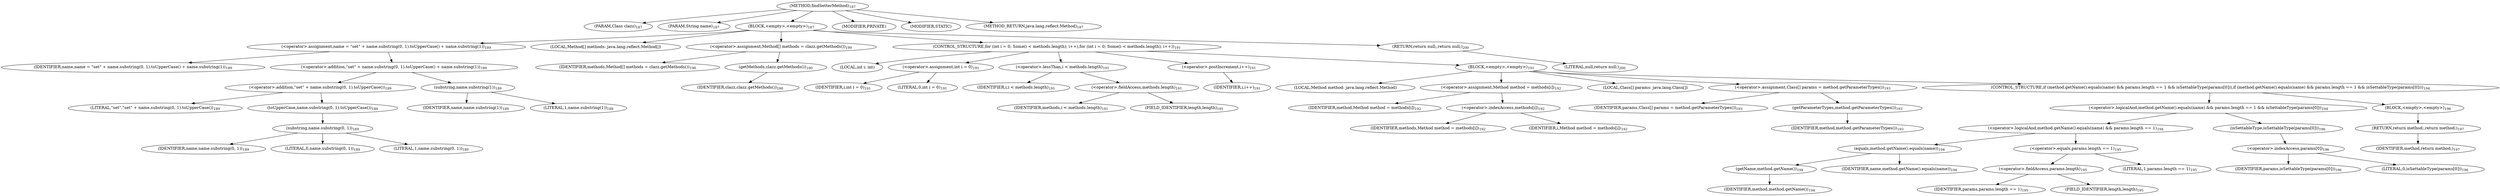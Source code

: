 digraph "findSetterMethod" {  
"552" [label = <(METHOD,findSetterMethod)<SUB>187</SUB>> ]
"553" [label = <(PARAM,Class clazz)<SUB>187</SUB>> ]
"554" [label = <(PARAM,String name)<SUB>187</SUB>> ]
"555" [label = <(BLOCK,&lt;empty&gt;,&lt;empty&gt;)<SUB>187</SUB>> ]
"556" [label = <(&lt;operator&gt;.assignment,name = &quot;set&quot; + name.substring(0, 1).toUpperCase() + name.substring(1))<SUB>189</SUB>> ]
"557" [label = <(IDENTIFIER,name,name = &quot;set&quot; + name.substring(0, 1).toUpperCase() + name.substring(1))<SUB>189</SUB>> ]
"558" [label = <(&lt;operator&gt;.addition,&quot;set&quot; + name.substring(0, 1).toUpperCase() + name.substring(1))<SUB>189</SUB>> ]
"559" [label = <(&lt;operator&gt;.addition,&quot;set&quot; + name.substring(0, 1).toUpperCase())<SUB>189</SUB>> ]
"560" [label = <(LITERAL,&quot;set&quot;,&quot;set&quot; + name.substring(0, 1).toUpperCase())<SUB>189</SUB>> ]
"561" [label = <(toUpperCase,name.substring(0, 1).toUpperCase())<SUB>189</SUB>> ]
"562" [label = <(substring,name.substring(0, 1))<SUB>189</SUB>> ]
"563" [label = <(IDENTIFIER,name,name.substring(0, 1))<SUB>189</SUB>> ]
"564" [label = <(LITERAL,0,name.substring(0, 1))<SUB>189</SUB>> ]
"565" [label = <(LITERAL,1,name.substring(0, 1))<SUB>189</SUB>> ]
"566" [label = <(substring,name.substring(1))<SUB>189</SUB>> ]
"567" [label = <(IDENTIFIER,name,name.substring(1))<SUB>189</SUB>> ]
"568" [label = <(LITERAL,1,name.substring(1))<SUB>189</SUB>> ]
"569" [label = <(LOCAL,Method[] methods: java.lang.reflect.Method[])> ]
"570" [label = <(&lt;operator&gt;.assignment,Method[] methods = clazz.getMethods())<SUB>190</SUB>> ]
"571" [label = <(IDENTIFIER,methods,Method[] methods = clazz.getMethods())<SUB>190</SUB>> ]
"572" [label = <(getMethods,clazz.getMethods())<SUB>190</SUB>> ]
"573" [label = <(IDENTIFIER,clazz,clazz.getMethods())<SUB>190</SUB>> ]
"574" [label = <(CONTROL_STRUCTURE,for (int i = 0; Some(i &lt; methods.length); i++),for (int i = 0; Some(i &lt; methods.length); i++))<SUB>191</SUB>> ]
"575" [label = <(LOCAL,int i: int)> ]
"576" [label = <(&lt;operator&gt;.assignment,int i = 0)<SUB>191</SUB>> ]
"577" [label = <(IDENTIFIER,i,int i = 0)<SUB>191</SUB>> ]
"578" [label = <(LITERAL,0,int i = 0)<SUB>191</SUB>> ]
"579" [label = <(&lt;operator&gt;.lessThan,i &lt; methods.length)<SUB>191</SUB>> ]
"580" [label = <(IDENTIFIER,i,i &lt; methods.length)<SUB>191</SUB>> ]
"581" [label = <(&lt;operator&gt;.fieldAccess,methods.length)<SUB>191</SUB>> ]
"582" [label = <(IDENTIFIER,methods,i &lt; methods.length)<SUB>191</SUB>> ]
"583" [label = <(FIELD_IDENTIFIER,length,length)<SUB>191</SUB>> ]
"584" [label = <(&lt;operator&gt;.postIncrement,i++)<SUB>191</SUB>> ]
"585" [label = <(IDENTIFIER,i,i++)<SUB>191</SUB>> ]
"586" [label = <(BLOCK,&lt;empty&gt;,&lt;empty&gt;)<SUB>191</SUB>> ]
"587" [label = <(LOCAL,Method method: java.lang.reflect.Method)> ]
"588" [label = <(&lt;operator&gt;.assignment,Method method = methods[i])<SUB>192</SUB>> ]
"589" [label = <(IDENTIFIER,method,Method method = methods[i])<SUB>192</SUB>> ]
"590" [label = <(&lt;operator&gt;.indexAccess,methods[i])<SUB>192</SUB>> ]
"591" [label = <(IDENTIFIER,methods,Method method = methods[i])<SUB>192</SUB>> ]
"592" [label = <(IDENTIFIER,i,Method method = methods[i])<SUB>192</SUB>> ]
"593" [label = <(LOCAL,Class[] params: java.lang.Class[])> ]
"594" [label = <(&lt;operator&gt;.assignment,Class[] params = method.getParameterTypes())<SUB>193</SUB>> ]
"595" [label = <(IDENTIFIER,params,Class[] params = method.getParameterTypes())<SUB>193</SUB>> ]
"596" [label = <(getParameterTypes,method.getParameterTypes())<SUB>193</SUB>> ]
"597" [label = <(IDENTIFIER,method,method.getParameterTypes())<SUB>193</SUB>> ]
"598" [label = <(CONTROL_STRUCTURE,if (method.getName().equals(name) &amp;&amp; params.length == 1 &amp;&amp; isSettableType(params[0])),if (method.getName().equals(name) &amp;&amp; params.length == 1 &amp;&amp; isSettableType(params[0])))<SUB>194</SUB>> ]
"599" [label = <(&lt;operator&gt;.logicalAnd,method.getName().equals(name) &amp;&amp; params.length == 1 &amp;&amp; isSettableType(params[0]))<SUB>194</SUB>> ]
"600" [label = <(&lt;operator&gt;.logicalAnd,method.getName().equals(name) &amp;&amp; params.length == 1)<SUB>194</SUB>> ]
"601" [label = <(equals,method.getName().equals(name))<SUB>194</SUB>> ]
"602" [label = <(getName,method.getName())<SUB>194</SUB>> ]
"603" [label = <(IDENTIFIER,method,method.getName())<SUB>194</SUB>> ]
"604" [label = <(IDENTIFIER,name,method.getName().equals(name))<SUB>194</SUB>> ]
"605" [label = <(&lt;operator&gt;.equals,params.length == 1)<SUB>195</SUB>> ]
"606" [label = <(&lt;operator&gt;.fieldAccess,params.length)<SUB>195</SUB>> ]
"607" [label = <(IDENTIFIER,params,params.length == 1)<SUB>195</SUB>> ]
"608" [label = <(FIELD_IDENTIFIER,length,length)<SUB>195</SUB>> ]
"609" [label = <(LITERAL,1,params.length == 1)<SUB>195</SUB>> ]
"610" [label = <(isSettableType,isSettableType(params[0]))<SUB>196</SUB>> ]
"611" [label = <(&lt;operator&gt;.indexAccess,params[0])<SUB>196</SUB>> ]
"612" [label = <(IDENTIFIER,params,isSettableType(params[0]))<SUB>196</SUB>> ]
"613" [label = <(LITERAL,0,isSettableType(params[0]))<SUB>196</SUB>> ]
"614" [label = <(BLOCK,&lt;empty&gt;,&lt;empty&gt;)<SUB>196</SUB>> ]
"615" [label = <(RETURN,return method;,return method;)<SUB>197</SUB>> ]
"616" [label = <(IDENTIFIER,method,return method;)<SUB>197</SUB>> ]
"617" [label = <(RETURN,return null;,return null;)<SUB>200</SUB>> ]
"618" [label = <(LITERAL,null,return null;)<SUB>200</SUB>> ]
"619" [label = <(MODIFIER,PRIVATE)> ]
"620" [label = <(MODIFIER,STATIC)> ]
"621" [label = <(METHOD_RETURN,java.lang.reflect.Method)<SUB>187</SUB>> ]
  "552" -> "553" 
  "552" -> "554" 
  "552" -> "555" 
  "552" -> "619" 
  "552" -> "620" 
  "552" -> "621" 
  "555" -> "556" 
  "555" -> "569" 
  "555" -> "570" 
  "555" -> "574" 
  "555" -> "617" 
  "556" -> "557" 
  "556" -> "558" 
  "558" -> "559" 
  "558" -> "566" 
  "559" -> "560" 
  "559" -> "561" 
  "561" -> "562" 
  "562" -> "563" 
  "562" -> "564" 
  "562" -> "565" 
  "566" -> "567" 
  "566" -> "568" 
  "570" -> "571" 
  "570" -> "572" 
  "572" -> "573" 
  "574" -> "575" 
  "574" -> "576" 
  "574" -> "579" 
  "574" -> "584" 
  "574" -> "586" 
  "576" -> "577" 
  "576" -> "578" 
  "579" -> "580" 
  "579" -> "581" 
  "581" -> "582" 
  "581" -> "583" 
  "584" -> "585" 
  "586" -> "587" 
  "586" -> "588" 
  "586" -> "593" 
  "586" -> "594" 
  "586" -> "598" 
  "588" -> "589" 
  "588" -> "590" 
  "590" -> "591" 
  "590" -> "592" 
  "594" -> "595" 
  "594" -> "596" 
  "596" -> "597" 
  "598" -> "599" 
  "598" -> "614" 
  "599" -> "600" 
  "599" -> "610" 
  "600" -> "601" 
  "600" -> "605" 
  "601" -> "602" 
  "601" -> "604" 
  "602" -> "603" 
  "605" -> "606" 
  "605" -> "609" 
  "606" -> "607" 
  "606" -> "608" 
  "610" -> "611" 
  "611" -> "612" 
  "611" -> "613" 
  "614" -> "615" 
  "615" -> "616" 
  "617" -> "618" 
}
